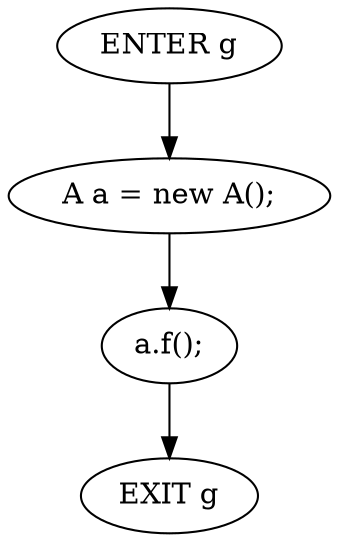 digraph G {
  0 [ label="ENTER g" ];
  1 [ label="EXIT g" ];
  2 [ label="A a = new A();" ];
  3 [ label="a.f();" ];
  0 -> 2;
  2 -> 3;
  3 -> 1;
}

